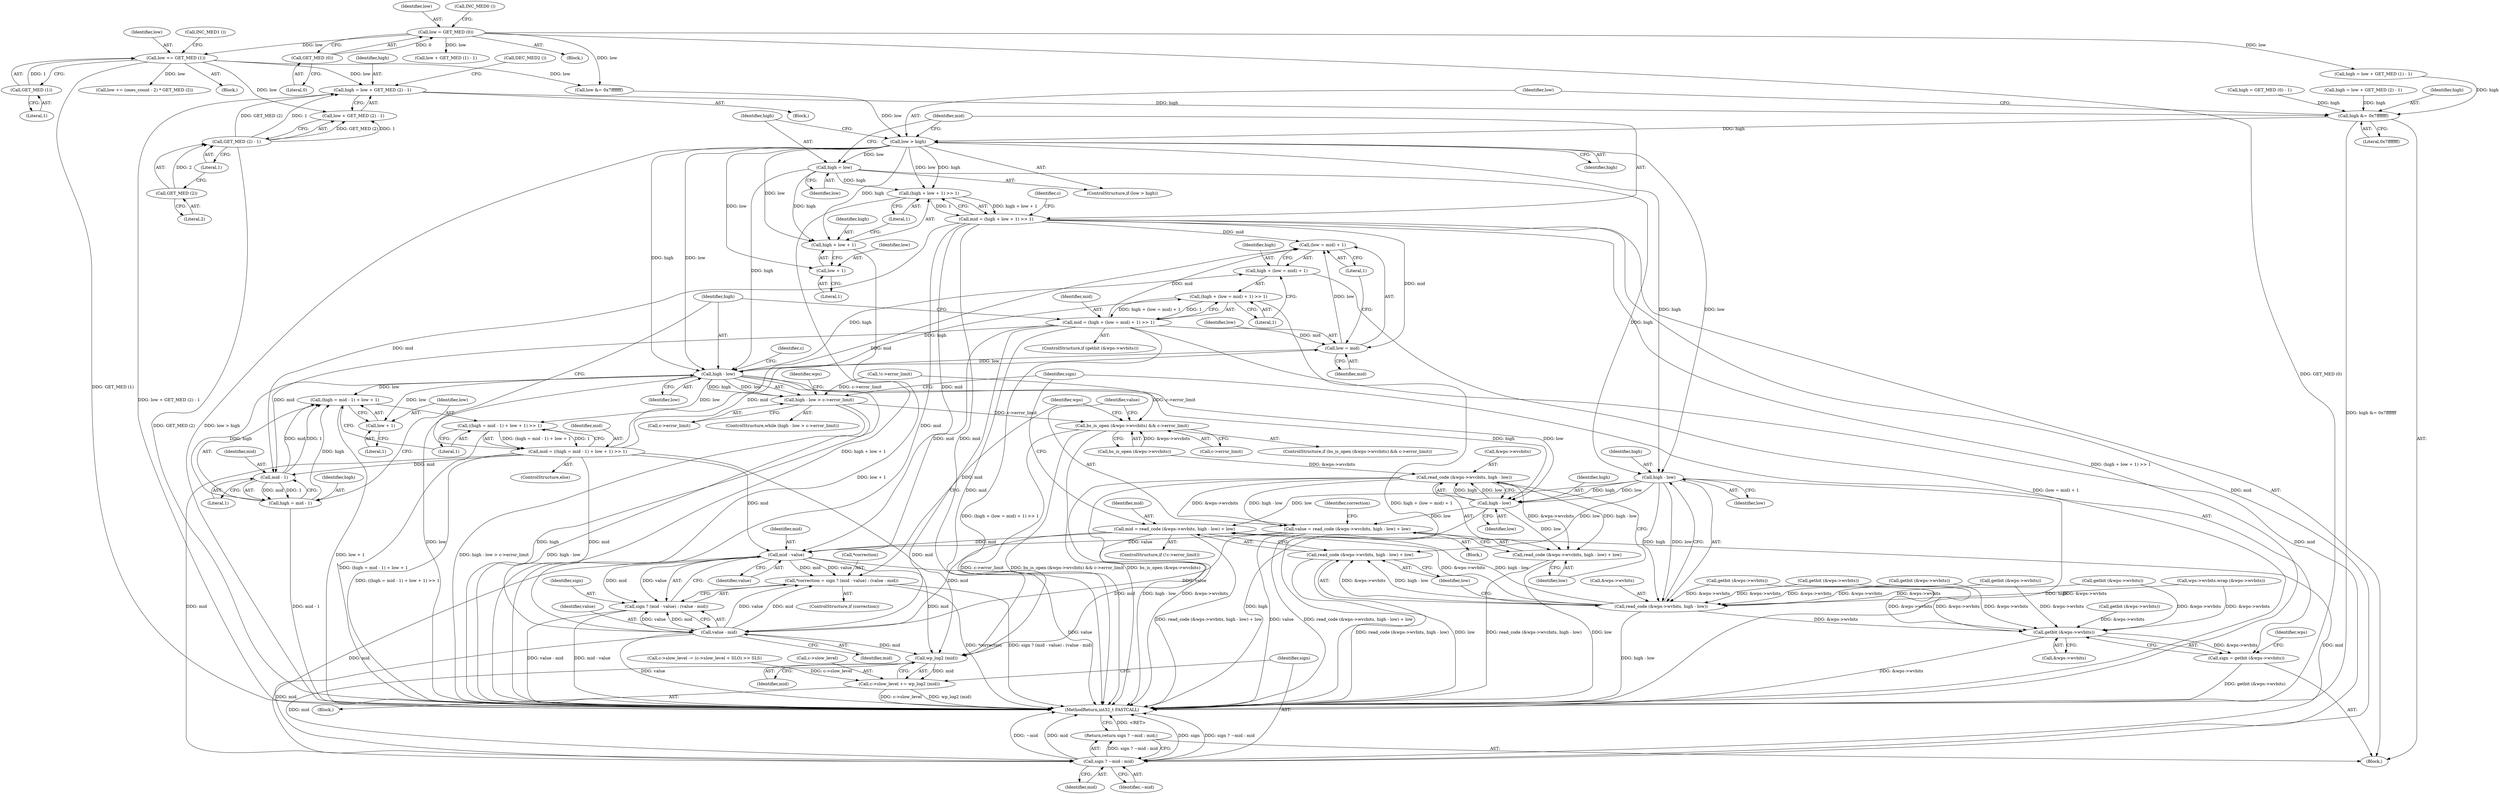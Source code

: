 digraph "0_WavPack_4bc05fc490b66ef2d45b1de26abf1455b486b0dc_0@integer" {
"1000647" [label="(Call,high = low + GET_MED (2) - 1)"];
"1000637" [label="(Call,low += GET_MED (1))"];
"1000639" [label="(Call,GET_MED (1))"];
"1000616" [label="(Call,low = GET_MED (0))"];
"1000618" [label="(Call,GET_MED (0))"];
"1000651" [label="(Call,GET_MED (2) - 1)"];
"1000652" [label="(Call,GET_MED (2))"];
"1000678" [label="(Call,high &= 0x7fffffff)"];
"1000682" [label="(Call,low > high)"];
"1000685" [label="(Call,high = low)"];
"1000690" [label="(Call,(high + low + 1) >> 1)"];
"1000688" [label="(Call,mid = (high + low + 1) >> 1)"];
"1000735" [label="(Call,(low = mid) + 1)"];
"1000736" [label="(Call,low = mid)"];
"1000717" [label="(Call,high - low)"];
"1000716" [label="(Call,high - low > c->error_limit)"];
"1000763" [label="(Call,bs_is_open (&wps->wvcbits) && c->error_limit)"];
"1000732" [label="(Call,(high + (low = mid) + 1) >> 1)"];
"1000730" [label="(Call,mid = (high + (low = mid) + 1) >> 1)"];
"1000748" [label="(Call,mid - 1)"];
"1000745" [label="(Call,(high = mid - 1) + low + 1)"];
"1000746" [label="(Call,high = mid - 1)"];
"1000792" [label="(Call,mid - value)"];
"1000787" [label="(Call,*correction = sign ? (mid - value) : (value - mid))"];
"1000790" [label="(Call,sign ? (mid - value) : (value - mid))"];
"1000822" [label="(Call,wp_log2 (mid))"];
"1000818" [label="(Call,c->slow_level += wp_log2 (mid))"];
"1000825" [label="(Call,sign ? ~mid : mid)"];
"1000824" [label="(Return,return sign ? ~mid : mid;)"];
"1000795" [label="(Call,value - mid)"];
"1000733" [label="(Call,high + (low = mid) + 1)"];
"1000744" [label="(Call,((high = mid - 1) + low + 1) >> 1)"];
"1000742" [label="(Call,mid = ((high = mid - 1) + low + 1) >> 1)"];
"1000751" [label="(Call,low + 1)"];
"1000781" [label="(Call,high - low)"];
"1000773" [label="(Call,value = read_code (&wps->wvcbits, high - low) + low)"];
"1000776" [label="(Call,read_code (&wps->wvcbits, high - low))"];
"1000775" [label="(Call,read_code (&wps->wvcbits, high - low) + low)"];
"1000691" [label="(Call,high + low + 1)"];
"1000710" [label="(Call,high - low)"];
"1000702" [label="(Call,mid = read_code (&wps->wvbits, high - low) + low)"];
"1000705" [label="(Call,read_code (&wps->wvbits, high - low))"];
"1000704" [label="(Call,read_code (&wps->wvbits, high - low) + low)"];
"1000757" [label="(Call,getbit (&wps->wvbits))"];
"1000755" [label="(Call,sign = getbit (&wps->wvbits))"];
"1000693" [label="(Call,low + 1)"];
"1000746" [label="(Call,high = mid - 1)"];
"1000792" [label="(Call,mid - value)"];
"1000732" [label="(Call,(high + (low = mid) + 1) >> 1)"];
"1000747" [label="(Identifier,high)"];
"1000711" [label="(Identifier,high)"];
"1000781" [label="(Call,high - low)"];
"1000825" [label="(Call,sign ? ~mid : mid)"];
"1000675" [label="(Call,low &= 0x7fffffff)"];
"1000693" [label="(Call,low + 1)"];
"1000616" [label="(Call,low = GET_MED (0))"];
"1000655" [label="(Call,DEC_MED2 ())"];
"1000754" [label="(Literal,1)"];
"1000748" [label="(Call,mid - 1)"];
"1000750" [label="(Literal,1)"];
"1000364" [label="(Call,wps->wvbits.wrap (&wps->wvbits))"];
"1000782" [label="(Identifier,high)"];
"1000793" [label="(Identifier,mid)"];
"1000828" [label="(Identifier,mid)"];
"1000725" [label="(Call,getbit (&wps->wvbits))"];
"1000773" [label="(Call,value = read_code (&wps->wvcbits, high - low) + low)"];
"1000788" [label="(Call,*correction)"];
"1000466" [label="(Call,getbit (&wps->wvbits))"];
"1000762" [label="(ControlStructure,if (bs_is_open (&wps->wvcbits) && c->error_limit))"];
"1000680" [label="(Literal,0x7fffffff)"];
"1000222" [label="(Call,getbit (&wps->wvbits))"];
"1000717" [label="(Call,high - low)"];
"1000739" [label="(Literal,1)"];
"1000105" [label="(Block,)"];
"1000744" [label="(Call,((high = mid - 1) + low + 1) >> 1)"];
"1000724" [label="(ControlStructure,if (getbit (&wps->wvbits)))"];
"1000619" [label="(Literal,0)"];
"1000692" [label="(Identifier,high)"];
"1000783" [label="(Identifier,low)"];
"1000436" [label="(Call,getbit (&wps->wvbits))"];
"1000640" [label="(Literal,1)"];
"1000678" [label="(Call,high &= 0x7fffffff)"];
"1000649" [label="(Call,low + GET_MED (2) - 1)"];
"1000818" [label="(Call,c->slow_level += wp_log2 (mid))"];
"1000823" [label="(Identifier,mid)"];
"1000715" [label="(ControlStructure,while (high - low > c->error_limit))"];
"1000758" [label="(Call,&wps->wvbits)"];
"1000720" [label="(Call,c->error_limit)"];
"1000687" [label="(Identifier,low)"];
"1000607" [label="(Call,high = GET_MED (0) - 1)"];
"1000654" [label="(Literal,1)"];
"1000651" [label="(Call,GET_MED (2) - 1)"];
"1000736" [label="(Call,low = mid)"];
"1000696" [label="(Literal,1)"];
"1000777" [label="(Call,&wps->wvcbits)"];
"1000685" [label="(Call,high = low)"];
"1000681" [label="(ControlStructure,if (low > high))"];
"1000742" [label="(Call,mid = ((high = mid - 1) + low + 1) >> 1)"];
"1000652" [label="(Call,GET_MED (2))"];
"1000713" [label="(Identifier,low)"];
"1000653" [label="(Literal,2)"];
"1000716" [label="(Call,high - low > c->error_limit)"];
"1000764" [label="(Call,bs_is_open (&wps->wvcbits))"];
"1000712" [label="(Identifier,low)"];
"1000266" [label="(Call,getbit (&wps->wvbits))"];
"1000734" [label="(Identifier,high)"];
"1000617" [label="(Identifier,low)"];
"1000741" [label="(ControlStructure,else)"];
"1000794" [label="(Identifier,value)"];
"1000691" [label="(Call,high + low + 1)"];
"1000684" [label="(Identifier,high)"];
"1000694" [label="(Identifier,low)"];
"1000738" [label="(Identifier,mid)"];
"1000698" [label="(Call,!c->error_limit)"];
"1000802" [label="(Identifier,wps)"];
"1000731" [label="(Identifier,mid)"];
"1000718" [label="(Identifier,high)"];
"1000618" [label="(Call,GET_MED (0))"];
"1000786" [label="(Identifier,correction)"];
"1000751" [label="(Call,low + 1)"];
"1000647" [label="(Call,high = low + GET_MED (2) - 1)"];
"1000745" [label="(Call,(high = mid - 1) + low + 1)"];
"1000755" [label="(Call,sign = getbit (&wps->wvbits))"];
"1000683" [label="(Identifier,low)"];
"1000797" [label="(Identifier,mid)"];
"1000829" [label="(MethodReturn,int32_t FASTCALL)"];
"1000806" [label="(Block,)"];
"1000824" [label="(Return,return sign ? ~mid : mid;)"];
"1000628" [label="(Call,low + GET_MED (1) - 1)"];
"1000784" [label="(Identifier,low)"];
"1000700" [label="(Identifier,c)"];
"1000626" [label="(Call,high = low + GET_MED (1) - 1)"];
"1000740" [label="(Literal,1)"];
"1000795" [label="(Call,value - mid)"];
"1000774" [label="(Identifier,value)"];
"1000787" [label="(Call,*correction = sign ? (mid - value) : (value - mid))"];
"1000776" [label="(Call,read_code (&wps->wvcbits, high - low))"];
"1000733" [label="(Call,high + (low = mid) + 1)"];
"1000646" [label="(Block,)"];
"1000743" [label="(Identifier,mid)"];
"1000775" [label="(Call,read_code (&wps->wvcbits, high - low) + low)"];
"1000730" [label="(Call,mid = (high + (low = mid) + 1) >> 1)"];
"1000502" [label="(Call,getbit (&wps->wvbits))"];
"1000615" [label="(Block,)"];
"1000772" [label="(Block,)"];
"1000769" [label="(Call,c->error_limit)"];
"1000638" [label="(Identifier,low)"];
"1000641" [label="(Call,INC_MED1 ())"];
"1000807" [label="(Call,c->slow_level -= (c->slow_level + SLO) >> SLS)"];
"1000752" [label="(Identifier,low)"];
"1000658" [label="(Call,low += (ones_count - 2) * GET_MED (2))"];
"1000735" [label="(Call,(low = mid) + 1)"];
"1000690" [label="(Call,(high + low + 1) >> 1)"];
"1000819" [label="(Call,c->slow_level)"];
"1000827" [label="(Identifier,~mid)"];
"1000749" [label="(Identifier,mid)"];
"1000620" [label="(Call,INC_MED0 ())"];
"1000753" [label="(Literal,1)"];
"1000702" [label="(Call,mid = read_code (&wps->wvbits, high - low) + low)"];
"1000666" [label="(Call,high = low + GET_MED (2) - 1)"];
"1000703" [label="(Identifier,mid)"];
"1000689" [label="(Identifier,mid)"];
"1000639" [label="(Call,GET_MED (1))"];
"1000637" [label="(Call,low += GET_MED (1))"];
"1000710" [label="(Call,high - low)"];
"1000790" [label="(Call,sign ? (mid - value) : (value - mid))"];
"1000826" [label="(Identifier,sign)"];
"1000721" [label="(Identifier,c)"];
"1000682" [label="(Call,low > high)"];
"1000706" [label="(Call,&wps->wvbits)"];
"1000648" [label="(Identifier,high)"];
"1000704" [label="(Call,read_code (&wps->wvbits, high - low) + low)"];
"1000822" [label="(Call,wp_log2 (mid))"];
"1000737" [label="(Identifier,low)"];
"1000767" [label="(Identifier,wps)"];
"1000686" [label="(Identifier,high)"];
"1000791" [label="(Identifier,sign)"];
"1000796" [label="(Identifier,value)"];
"1000705" [label="(Call,read_code (&wps->wvbits, high - low))"];
"1000636" [label="(Block,)"];
"1000679" [label="(Identifier,high)"];
"1000695" [label="(Literal,1)"];
"1000728" [label="(Identifier,wps)"];
"1000756" [label="(Identifier,sign)"];
"1000697" [label="(ControlStructure,if (!c->error_limit))"];
"1000757" [label="(Call,getbit (&wps->wvbits))"];
"1000785" [label="(ControlStructure,if (correction))"];
"1000763" [label="(Call,bs_is_open (&wps->wvcbits) && c->error_limit)"];
"1000688" [label="(Call,mid = (high + low + 1) >> 1)"];
"1000719" [label="(Identifier,low)"];
"1000647" -> "1000646"  [label="AST: "];
"1000647" -> "1000649"  [label="CFG: "];
"1000648" -> "1000647"  [label="AST: "];
"1000649" -> "1000647"  [label="AST: "];
"1000655" -> "1000647"  [label="CFG: "];
"1000647" -> "1000829"  [label="DDG: low + GET_MED (2) - 1"];
"1000637" -> "1000647"  [label="DDG: low"];
"1000651" -> "1000647"  [label="DDG: GET_MED (2)"];
"1000651" -> "1000647"  [label="DDG: 1"];
"1000647" -> "1000678"  [label="DDG: high"];
"1000637" -> "1000636"  [label="AST: "];
"1000637" -> "1000639"  [label="CFG: "];
"1000638" -> "1000637"  [label="AST: "];
"1000639" -> "1000637"  [label="AST: "];
"1000641" -> "1000637"  [label="CFG: "];
"1000637" -> "1000829"  [label="DDG: GET_MED (1)"];
"1000639" -> "1000637"  [label="DDG: 1"];
"1000616" -> "1000637"  [label="DDG: low"];
"1000637" -> "1000649"  [label="DDG: low"];
"1000637" -> "1000658"  [label="DDG: low"];
"1000637" -> "1000675"  [label="DDG: low"];
"1000639" -> "1000640"  [label="CFG: "];
"1000640" -> "1000639"  [label="AST: "];
"1000616" -> "1000615"  [label="AST: "];
"1000616" -> "1000618"  [label="CFG: "];
"1000617" -> "1000616"  [label="AST: "];
"1000618" -> "1000616"  [label="AST: "];
"1000620" -> "1000616"  [label="CFG: "];
"1000616" -> "1000829"  [label="DDG: GET_MED (0)"];
"1000618" -> "1000616"  [label="DDG: 0"];
"1000616" -> "1000626"  [label="DDG: low"];
"1000616" -> "1000628"  [label="DDG: low"];
"1000616" -> "1000675"  [label="DDG: low"];
"1000618" -> "1000619"  [label="CFG: "];
"1000619" -> "1000618"  [label="AST: "];
"1000651" -> "1000649"  [label="AST: "];
"1000651" -> "1000654"  [label="CFG: "];
"1000652" -> "1000651"  [label="AST: "];
"1000654" -> "1000651"  [label="AST: "];
"1000649" -> "1000651"  [label="CFG: "];
"1000651" -> "1000829"  [label="DDG: GET_MED (2)"];
"1000651" -> "1000649"  [label="DDG: GET_MED (2)"];
"1000651" -> "1000649"  [label="DDG: 1"];
"1000652" -> "1000651"  [label="DDG: 2"];
"1000652" -> "1000653"  [label="CFG: "];
"1000653" -> "1000652"  [label="AST: "];
"1000654" -> "1000652"  [label="CFG: "];
"1000678" -> "1000105"  [label="AST: "];
"1000678" -> "1000680"  [label="CFG: "];
"1000679" -> "1000678"  [label="AST: "];
"1000680" -> "1000678"  [label="AST: "];
"1000683" -> "1000678"  [label="CFG: "];
"1000678" -> "1000829"  [label="DDG: high &= 0x7fffffff"];
"1000626" -> "1000678"  [label="DDG: high"];
"1000607" -> "1000678"  [label="DDG: high"];
"1000666" -> "1000678"  [label="DDG: high"];
"1000678" -> "1000682"  [label="DDG: high"];
"1000682" -> "1000681"  [label="AST: "];
"1000682" -> "1000684"  [label="CFG: "];
"1000683" -> "1000682"  [label="AST: "];
"1000684" -> "1000682"  [label="AST: "];
"1000686" -> "1000682"  [label="CFG: "];
"1000689" -> "1000682"  [label="CFG: "];
"1000682" -> "1000829"  [label="DDG: low > high"];
"1000675" -> "1000682"  [label="DDG: low"];
"1000682" -> "1000685"  [label="DDG: low"];
"1000682" -> "1000690"  [label="DDG: high"];
"1000682" -> "1000690"  [label="DDG: low"];
"1000682" -> "1000691"  [label="DDG: high"];
"1000682" -> "1000691"  [label="DDG: low"];
"1000682" -> "1000693"  [label="DDG: low"];
"1000682" -> "1000710"  [label="DDG: high"];
"1000682" -> "1000710"  [label="DDG: low"];
"1000682" -> "1000717"  [label="DDG: high"];
"1000682" -> "1000717"  [label="DDG: low"];
"1000685" -> "1000681"  [label="AST: "];
"1000685" -> "1000687"  [label="CFG: "];
"1000686" -> "1000685"  [label="AST: "];
"1000687" -> "1000685"  [label="AST: "];
"1000689" -> "1000685"  [label="CFG: "];
"1000685" -> "1000690"  [label="DDG: high"];
"1000685" -> "1000691"  [label="DDG: high"];
"1000685" -> "1000710"  [label="DDG: high"];
"1000685" -> "1000717"  [label="DDG: high"];
"1000690" -> "1000688"  [label="AST: "];
"1000690" -> "1000696"  [label="CFG: "];
"1000691" -> "1000690"  [label="AST: "];
"1000696" -> "1000690"  [label="AST: "];
"1000688" -> "1000690"  [label="CFG: "];
"1000690" -> "1000829"  [label="DDG: high + low + 1"];
"1000690" -> "1000688"  [label="DDG: high + low + 1"];
"1000690" -> "1000688"  [label="DDG: 1"];
"1000688" -> "1000105"  [label="AST: "];
"1000689" -> "1000688"  [label="AST: "];
"1000700" -> "1000688"  [label="CFG: "];
"1000688" -> "1000829"  [label="DDG: (high + low + 1) >> 1"];
"1000688" -> "1000735"  [label="DDG: mid"];
"1000688" -> "1000736"  [label="DDG: mid"];
"1000688" -> "1000748"  [label="DDG: mid"];
"1000688" -> "1000792"  [label="DDG: mid"];
"1000688" -> "1000795"  [label="DDG: mid"];
"1000688" -> "1000822"  [label="DDG: mid"];
"1000688" -> "1000825"  [label="DDG: mid"];
"1000735" -> "1000733"  [label="AST: "];
"1000735" -> "1000739"  [label="CFG: "];
"1000736" -> "1000735"  [label="AST: "];
"1000739" -> "1000735"  [label="AST: "];
"1000733" -> "1000735"  [label="CFG: "];
"1000736" -> "1000735"  [label="DDG: low"];
"1000730" -> "1000735"  [label="DDG: mid"];
"1000742" -> "1000735"  [label="DDG: mid"];
"1000736" -> "1000738"  [label="CFG: "];
"1000737" -> "1000736"  [label="AST: "];
"1000738" -> "1000736"  [label="AST: "];
"1000739" -> "1000736"  [label="CFG: "];
"1000736" -> "1000717"  [label="DDG: low"];
"1000730" -> "1000736"  [label="DDG: mid"];
"1000742" -> "1000736"  [label="DDG: mid"];
"1000717" -> "1000716"  [label="AST: "];
"1000717" -> "1000719"  [label="CFG: "];
"1000718" -> "1000717"  [label="AST: "];
"1000719" -> "1000717"  [label="AST: "];
"1000721" -> "1000717"  [label="CFG: "];
"1000717" -> "1000829"  [label="DDG: low"];
"1000717" -> "1000829"  [label="DDG: high"];
"1000717" -> "1000716"  [label="DDG: high"];
"1000717" -> "1000716"  [label="DDG: low"];
"1000746" -> "1000717"  [label="DDG: high"];
"1000717" -> "1000732"  [label="DDG: high"];
"1000717" -> "1000733"  [label="DDG: high"];
"1000717" -> "1000744"  [label="DDG: low"];
"1000717" -> "1000745"  [label="DDG: low"];
"1000717" -> "1000751"  [label="DDG: low"];
"1000717" -> "1000781"  [label="DDG: high"];
"1000717" -> "1000781"  [label="DDG: low"];
"1000716" -> "1000715"  [label="AST: "];
"1000716" -> "1000720"  [label="CFG: "];
"1000720" -> "1000716"  [label="AST: "];
"1000728" -> "1000716"  [label="CFG: "];
"1000756" -> "1000716"  [label="CFG: "];
"1000716" -> "1000829"  [label="DDG: high - low > c->error_limit"];
"1000716" -> "1000829"  [label="DDG: high - low"];
"1000698" -> "1000716"  [label="DDG: c->error_limit"];
"1000716" -> "1000763"  [label="DDG: c->error_limit"];
"1000763" -> "1000762"  [label="AST: "];
"1000763" -> "1000764"  [label="CFG: "];
"1000763" -> "1000769"  [label="CFG: "];
"1000764" -> "1000763"  [label="AST: "];
"1000769" -> "1000763"  [label="AST: "];
"1000774" -> "1000763"  [label="CFG: "];
"1000802" -> "1000763"  [label="CFG: "];
"1000763" -> "1000829"  [label="DDG: c->error_limit"];
"1000763" -> "1000829"  [label="DDG: bs_is_open (&wps->wvcbits) && c->error_limit"];
"1000763" -> "1000829"  [label="DDG: bs_is_open (&wps->wvcbits)"];
"1000764" -> "1000763"  [label="DDG: &wps->wvcbits"];
"1000698" -> "1000763"  [label="DDG: c->error_limit"];
"1000732" -> "1000730"  [label="AST: "];
"1000732" -> "1000740"  [label="CFG: "];
"1000733" -> "1000732"  [label="AST: "];
"1000740" -> "1000732"  [label="AST: "];
"1000730" -> "1000732"  [label="CFG: "];
"1000732" -> "1000829"  [label="DDG: high + (low = mid) + 1"];
"1000732" -> "1000730"  [label="DDG: high + (low = mid) + 1"];
"1000732" -> "1000730"  [label="DDG: 1"];
"1000730" -> "1000724"  [label="AST: "];
"1000731" -> "1000730"  [label="AST: "];
"1000718" -> "1000730"  [label="CFG: "];
"1000730" -> "1000829"  [label="DDG: (high + (low = mid) + 1) >> 1"];
"1000730" -> "1000748"  [label="DDG: mid"];
"1000730" -> "1000792"  [label="DDG: mid"];
"1000730" -> "1000795"  [label="DDG: mid"];
"1000730" -> "1000822"  [label="DDG: mid"];
"1000730" -> "1000825"  [label="DDG: mid"];
"1000748" -> "1000746"  [label="AST: "];
"1000748" -> "1000750"  [label="CFG: "];
"1000749" -> "1000748"  [label="AST: "];
"1000750" -> "1000748"  [label="AST: "];
"1000746" -> "1000748"  [label="CFG: "];
"1000748" -> "1000745"  [label="DDG: mid"];
"1000748" -> "1000745"  [label="DDG: 1"];
"1000748" -> "1000746"  [label="DDG: mid"];
"1000748" -> "1000746"  [label="DDG: 1"];
"1000742" -> "1000748"  [label="DDG: mid"];
"1000745" -> "1000744"  [label="AST: "];
"1000745" -> "1000751"  [label="CFG: "];
"1000746" -> "1000745"  [label="AST: "];
"1000751" -> "1000745"  [label="AST: "];
"1000754" -> "1000745"  [label="CFG: "];
"1000745" -> "1000829"  [label="DDG: low + 1"];
"1000746" -> "1000745"  [label="DDG: high"];
"1000747" -> "1000746"  [label="AST: "];
"1000752" -> "1000746"  [label="CFG: "];
"1000746" -> "1000829"  [label="DDG: mid - 1"];
"1000792" -> "1000790"  [label="AST: "];
"1000792" -> "1000794"  [label="CFG: "];
"1000793" -> "1000792"  [label="AST: "];
"1000794" -> "1000792"  [label="AST: "];
"1000790" -> "1000792"  [label="CFG: "];
"1000792" -> "1000829"  [label="DDG: value"];
"1000792" -> "1000787"  [label="DDG: mid"];
"1000792" -> "1000787"  [label="DDG: value"];
"1000792" -> "1000790"  [label="DDG: mid"];
"1000792" -> "1000790"  [label="DDG: value"];
"1000742" -> "1000792"  [label="DDG: mid"];
"1000702" -> "1000792"  [label="DDG: mid"];
"1000773" -> "1000792"  [label="DDG: value"];
"1000792" -> "1000822"  [label="DDG: mid"];
"1000792" -> "1000825"  [label="DDG: mid"];
"1000787" -> "1000785"  [label="AST: "];
"1000787" -> "1000790"  [label="CFG: "];
"1000788" -> "1000787"  [label="AST: "];
"1000790" -> "1000787"  [label="AST: "];
"1000802" -> "1000787"  [label="CFG: "];
"1000787" -> "1000829"  [label="DDG: *correction"];
"1000787" -> "1000829"  [label="DDG: sign ? (mid - value) : (value - mid)"];
"1000795" -> "1000787"  [label="DDG: value"];
"1000795" -> "1000787"  [label="DDG: mid"];
"1000790" -> "1000795"  [label="CFG: "];
"1000791" -> "1000790"  [label="AST: "];
"1000795" -> "1000790"  [label="AST: "];
"1000790" -> "1000829"  [label="DDG: mid - value"];
"1000790" -> "1000829"  [label="DDG: value - mid"];
"1000795" -> "1000790"  [label="DDG: value"];
"1000795" -> "1000790"  [label="DDG: mid"];
"1000822" -> "1000818"  [label="AST: "];
"1000822" -> "1000823"  [label="CFG: "];
"1000823" -> "1000822"  [label="AST: "];
"1000818" -> "1000822"  [label="CFG: "];
"1000822" -> "1000818"  [label="DDG: mid"];
"1000742" -> "1000822"  [label="DDG: mid"];
"1000702" -> "1000822"  [label="DDG: mid"];
"1000795" -> "1000822"  [label="DDG: mid"];
"1000822" -> "1000825"  [label="DDG: mid"];
"1000818" -> "1000806"  [label="AST: "];
"1000819" -> "1000818"  [label="AST: "];
"1000826" -> "1000818"  [label="CFG: "];
"1000818" -> "1000829"  [label="DDG: c->slow_level"];
"1000818" -> "1000829"  [label="DDG: wp_log2 (mid)"];
"1000807" -> "1000818"  [label="DDG: c->slow_level"];
"1000825" -> "1000824"  [label="AST: "];
"1000825" -> "1000827"  [label="CFG: "];
"1000825" -> "1000828"  [label="CFG: "];
"1000826" -> "1000825"  [label="AST: "];
"1000827" -> "1000825"  [label="AST: "];
"1000828" -> "1000825"  [label="AST: "];
"1000824" -> "1000825"  [label="CFG: "];
"1000825" -> "1000829"  [label="DDG: ~mid"];
"1000825" -> "1000829"  [label="DDG: mid"];
"1000825" -> "1000829"  [label="DDG: sign"];
"1000825" -> "1000829"  [label="DDG: sign ? ~mid : mid"];
"1000825" -> "1000824"  [label="DDG: sign ? ~mid : mid"];
"1000742" -> "1000825"  [label="DDG: mid"];
"1000702" -> "1000825"  [label="DDG: mid"];
"1000795" -> "1000825"  [label="DDG: mid"];
"1000824" -> "1000105"  [label="AST: "];
"1000829" -> "1000824"  [label="CFG: "];
"1000824" -> "1000829"  [label="DDG: <RET>"];
"1000795" -> "1000797"  [label="CFG: "];
"1000796" -> "1000795"  [label="AST: "];
"1000797" -> "1000795"  [label="AST: "];
"1000795" -> "1000829"  [label="DDG: value"];
"1000773" -> "1000795"  [label="DDG: value"];
"1000742" -> "1000795"  [label="DDG: mid"];
"1000702" -> "1000795"  [label="DDG: mid"];
"1000734" -> "1000733"  [label="AST: "];
"1000740" -> "1000733"  [label="CFG: "];
"1000733" -> "1000829"  [label="DDG: (low = mid) + 1"];
"1000744" -> "1000742"  [label="AST: "];
"1000744" -> "1000754"  [label="CFG: "];
"1000754" -> "1000744"  [label="AST: "];
"1000742" -> "1000744"  [label="CFG: "];
"1000744" -> "1000829"  [label="DDG: (high = mid - 1) + low + 1"];
"1000744" -> "1000742"  [label="DDG: (high = mid - 1) + low + 1"];
"1000744" -> "1000742"  [label="DDG: 1"];
"1000742" -> "1000741"  [label="AST: "];
"1000743" -> "1000742"  [label="AST: "];
"1000718" -> "1000742"  [label="CFG: "];
"1000742" -> "1000829"  [label="DDG: ((high = mid - 1) + low + 1) >> 1"];
"1000751" -> "1000753"  [label="CFG: "];
"1000752" -> "1000751"  [label="AST: "];
"1000753" -> "1000751"  [label="AST: "];
"1000781" -> "1000776"  [label="AST: "];
"1000781" -> "1000783"  [label="CFG: "];
"1000782" -> "1000781"  [label="AST: "];
"1000783" -> "1000781"  [label="AST: "];
"1000776" -> "1000781"  [label="CFG: "];
"1000781" -> "1000829"  [label="DDG: high"];
"1000781" -> "1000773"  [label="DDG: low"];
"1000781" -> "1000776"  [label="DDG: high"];
"1000781" -> "1000776"  [label="DDG: low"];
"1000710" -> "1000781"  [label="DDG: high"];
"1000710" -> "1000781"  [label="DDG: low"];
"1000781" -> "1000775"  [label="DDG: low"];
"1000773" -> "1000772"  [label="AST: "];
"1000773" -> "1000775"  [label="CFG: "];
"1000774" -> "1000773"  [label="AST: "];
"1000775" -> "1000773"  [label="AST: "];
"1000786" -> "1000773"  [label="CFG: "];
"1000773" -> "1000829"  [label="DDG: value"];
"1000773" -> "1000829"  [label="DDG: read_code (&wps->wvcbits, high - low) + low"];
"1000776" -> "1000773"  [label="DDG: &wps->wvcbits"];
"1000776" -> "1000773"  [label="DDG: high - low"];
"1000776" -> "1000775"  [label="AST: "];
"1000777" -> "1000776"  [label="AST: "];
"1000784" -> "1000776"  [label="CFG: "];
"1000776" -> "1000829"  [label="DDG: high - low"];
"1000776" -> "1000829"  [label="DDG: &wps->wvcbits"];
"1000776" -> "1000775"  [label="DDG: &wps->wvcbits"];
"1000776" -> "1000775"  [label="DDG: high - low"];
"1000764" -> "1000776"  [label="DDG: &wps->wvcbits"];
"1000775" -> "1000784"  [label="CFG: "];
"1000784" -> "1000775"  [label="AST: "];
"1000775" -> "1000829"  [label="DDG: read_code (&wps->wvcbits, high - low)"];
"1000775" -> "1000829"  [label="DDG: low"];
"1000691" -> "1000693"  [label="CFG: "];
"1000692" -> "1000691"  [label="AST: "];
"1000693" -> "1000691"  [label="AST: "];
"1000696" -> "1000691"  [label="CFG: "];
"1000691" -> "1000829"  [label="DDG: low + 1"];
"1000710" -> "1000705"  [label="AST: "];
"1000710" -> "1000712"  [label="CFG: "];
"1000711" -> "1000710"  [label="AST: "];
"1000712" -> "1000710"  [label="AST: "];
"1000705" -> "1000710"  [label="CFG: "];
"1000710" -> "1000829"  [label="DDG: high"];
"1000710" -> "1000702"  [label="DDG: low"];
"1000710" -> "1000705"  [label="DDG: high"];
"1000710" -> "1000705"  [label="DDG: low"];
"1000710" -> "1000704"  [label="DDG: low"];
"1000702" -> "1000697"  [label="AST: "];
"1000702" -> "1000704"  [label="CFG: "];
"1000703" -> "1000702"  [label="AST: "];
"1000704" -> "1000702"  [label="AST: "];
"1000756" -> "1000702"  [label="CFG: "];
"1000702" -> "1000829"  [label="DDG: read_code (&wps->wvbits, high - low) + low"];
"1000705" -> "1000702"  [label="DDG: &wps->wvbits"];
"1000705" -> "1000702"  [label="DDG: high - low"];
"1000705" -> "1000704"  [label="AST: "];
"1000706" -> "1000705"  [label="AST: "];
"1000713" -> "1000705"  [label="CFG: "];
"1000705" -> "1000829"  [label="DDG: high - low"];
"1000705" -> "1000704"  [label="DDG: &wps->wvbits"];
"1000705" -> "1000704"  [label="DDG: high - low"];
"1000364" -> "1000705"  [label="DDG: &wps->wvbits"];
"1000222" -> "1000705"  [label="DDG: &wps->wvbits"];
"1000436" -> "1000705"  [label="DDG: &wps->wvbits"];
"1000502" -> "1000705"  [label="DDG: &wps->wvbits"];
"1000466" -> "1000705"  [label="DDG: &wps->wvbits"];
"1000266" -> "1000705"  [label="DDG: &wps->wvbits"];
"1000705" -> "1000757"  [label="DDG: &wps->wvbits"];
"1000704" -> "1000713"  [label="CFG: "];
"1000713" -> "1000704"  [label="AST: "];
"1000704" -> "1000829"  [label="DDG: read_code (&wps->wvbits, high - low)"];
"1000704" -> "1000829"  [label="DDG: low"];
"1000757" -> "1000755"  [label="AST: "];
"1000757" -> "1000758"  [label="CFG: "];
"1000758" -> "1000757"  [label="AST: "];
"1000755" -> "1000757"  [label="CFG: "];
"1000757" -> "1000829"  [label="DDG: &wps->wvbits"];
"1000757" -> "1000755"  [label="DDG: &wps->wvbits"];
"1000364" -> "1000757"  [label="DDG: &wps->wvbits"];
"1000222" -> "1000757"  [label="DDG: &wps->wvbits"];
"1000436" -> "1000757"  [label="DDG: &wps->wvbits"];
"1000502" -> "1000757"  [label="DDG: &wps->wvbits"];
"1000466" -> "1000757"  [label="DDG: &wps->wvbits"];
"1000266" -> "1000757"  [label="DDG: &wps->wvbits"];
"1000725" -> "1000757"  [label="DDG: &wps->wvbits"];
"1000755" -> "1000105"  [label="AST: "];
"1000756" -> "1000755"  [label="AST: "];
"1000767" -> "1000755"  [label="CFG: "];
"1000755" -> "1000829"  [label="DDG: getbit (&wps->wvbits)"];
"1000693" -> "1000695"  [label="CFG: "];
"1000694" -> "1000693"  [label="AST: "];
"1000695" -> "1000693"  [label="AST: "];
}
